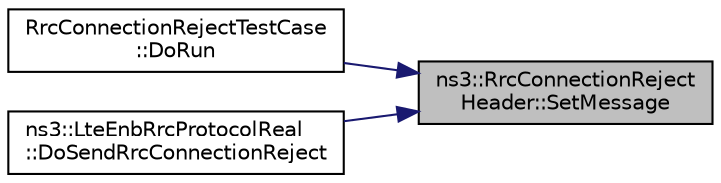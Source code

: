 digraph "ns3::RrcConnectionRejectHeader::SetMessage"
{
 // LATEX_PDF_SIZE
  edge [fontname="Helvetica",fontsize="10",labelfontname="Helvetica",labelfontsize="10"];
  node [fontname="Helvetica",fontsize="10",shape=record];
  rankdir="RL";
  Node1 [label="ns3::RrcConnectionReject\lHeader::SetMessage",height=0.2,width=0.4,color="black", fillcolor="grey75", style="filled", fontcolor="black",tooltip="Receives a RrcConnectionReject IE and stores the contents into the class attributes."];
  Node1 -> Node2 [dir="back",color="midnightblue",fontsize="10",style="solid",fontname="Helvetica"];
  Node2 [label="RrcConnectionRejectTestCase\l::DoRun",height=0.2,width=0.4,color="black", fillcolor="white", style="filled",URL="$class_rrc_connection_reject_test_case.html#a0bd7895700a0244130e97d13ae63de94",tooltip="Implementation to actually run this TestCase."];
  Node1 -> Node3 [dir="back",color="midnightblue",fontsize="10",style="solid",fontname="Helvetica"];
  Node3 [label="ns3::LteEnbRrcProtocolReal\l::DoSendRrcConnectionReject",height=0.2,width=0.4,color="black", fillcolor="white", style="filled",URL="$classns3_1_1_lte_enb_rrc_protocol_real.html#ac8ef6cca4ac4d993d82a5f71fb75edfb",tooltip="Send RRC connection reject function."];
}
